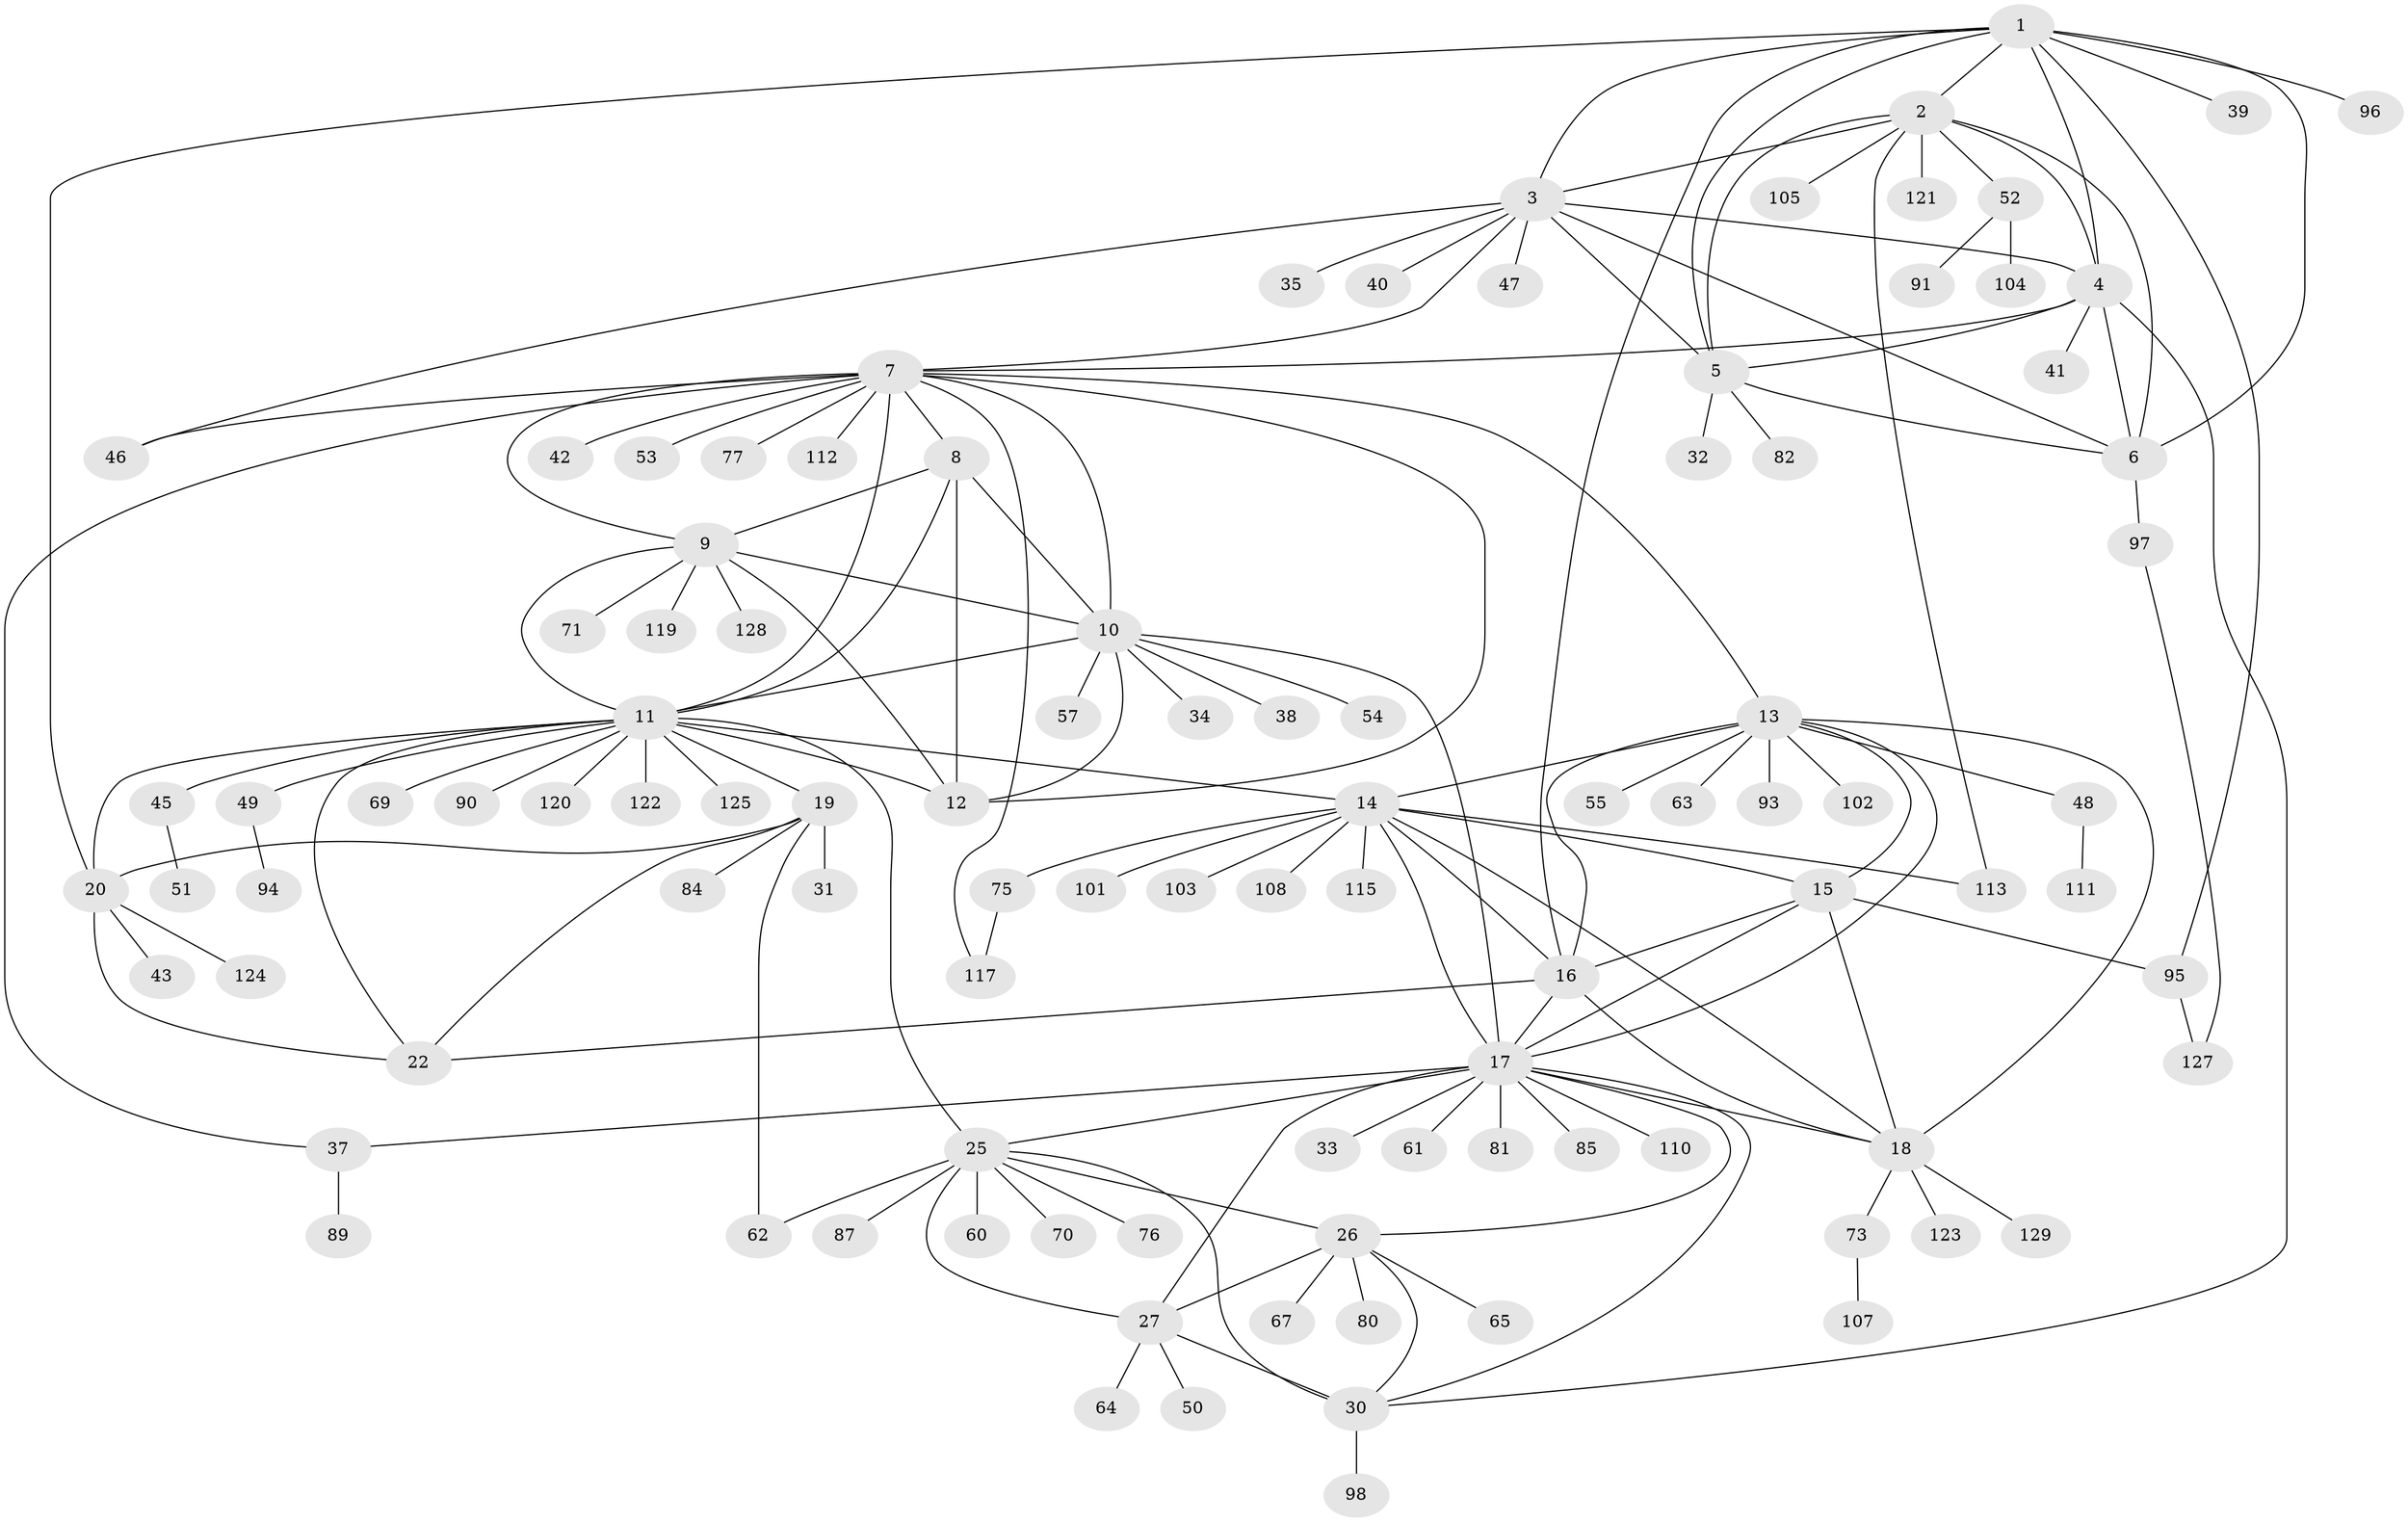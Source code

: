 // Generated by graph-tools (version 1.1) at 2025/52/02/27/25 19:52:19]
// undirected, 101 vertices, 154 edges
graph export_dot {
graph [start="1"]
  node [color=gray90,style=filled];
  1 [super="+116"];
  2 [super="+118"];
  3 [super="+99"];
  4 [super="+79"];
  5 [super="+92"];
  6;
  7 [super="+72"];
  8;
  9 [super="+109"];
  10 [super="+36"];
  11 [super="+24"];
  12;
  13 [super="+59"];
  14 [super="+83"];
  15 [super="+114"];
  16;
  17 [super="+28"];
  18 [super="+88"];
  19 [super="+23"];
  20 [super="+21"];
  22;
  25 [super="+56"];
  26 [super="+44"];
  27 [super="+29"];
  30 [super="+74"];
  31;
  32;
  33;
  34;
  35;
  37;
  38;
  39 [super="+68"];
  40;
  41;
  42;
  43;
  45 [super="+86"];
  46 [super="+66"];
  47;
  48;
  49;
  50;
  51;
  52 [super="+58"];
  53;
  54;
  55;
  57;
  60;
  61;
  62;
  63;
  64 [super="+100"];
  65;
  67;
  69;
  70 [super="+78"];
  71;
  73;
  75;
  76;
  77;
  80;
  81;
  82;
  84;
  85;
  87;
  89;
  90;
  91;
  93;
  94;
  95 [super="+106"];
  96;
  97;
  98;
  101;
  102;
  103;
  104;
  105;
  107;
  108;
  110;
  111 [super="+126"];
  112;
  113;
  115;
  117;
  119;
  120;
  121;
  122;
  123;
  124;
  125;
  127;
  128;
  129;
  1 -- 2;
  1 -- 3;
  1 -- 4;
  1 -- 5;
  1 -- 6;
  1 -- 16;
  1 -- 39;
  1 -- 95;
  1 -- 96;
  1 -- 20;
  2 -- 3;
  2 -- 4;
  2 -- 5;
  2 -- 6;
  2 -- 52;
  2 -- 105;
  2 -- 113;
  2 -- 121;
  3 -- 4;
  3 -- 5;
  3 -- 6;
  3 -- 35;
  3 -- 40;
  3 -- 46;
  3 -- 47;
  3 -- 7;
  4 -- 5;
  4 -- 6;
  4 -- 7;
  4 -- 30;
  4 -- 41;
  5 -- 6;
  5 -- 32;
  5 -- 82;
  6 -- 97;
  7 -- 8;
  7 -- 9;
  7 -- 10;
  7 -- 11;
  7 -- 12;
  7 -- 13;
  7 -- 37;
  7 -- 42;
  7 -- 53;
  7 -- 77;
  7 -- 117;
  7 -- 112;
  7 -- 46;
  8 -- 9;
  8 -- 10;
  8 -- 11;
  8 -- 12;
  9 -- 10;
  9 -- 11;
  9 -- 12;
  9 -- 71;
  9 -- 119;
  9 -- 128;
  10 -- 11;
  10 -- 12;
  10 -- 34;
  10 -- 38;
  10 -- 54;
  10 -- 17;
  10 -- 57;
  11 -- 12;
  11 -- 49;
  11 -- 125;
  11 -- 69;
  11 -- 90;
  11 -- 45;
  11 -- 19 [weight=2];
  11 -- 20 [weight=2];
  11 -- 22;
  11 -- 120;
  11 -- 25;
  11 -- 122;
  11 -- 14;
  13 -- 14;
  13 -- 15;
  13 -- 16;
  13 -- 17;
  13 -- 18;
  13 -- 48;
  13 -- 55;
  13 -- 63;
  13 -- 102;
  13 -- 93;
  14 -- 15;
  14 -- 16;
  14 -- 17;
  14 -- 18;
  14 -- 75;
  14 -- 101;
  14 -- 103;
  14 -- 108;
  14 -- 115;
  14 -- 113;
  15 -- 16;
  15 -- 17;
  15 -- 18;
  15 -- 95;
  16 -- 17;
  16 -- 18;
  16 -- 22;
  17 -- 18;
  17 -- 37;
  17 -- 33;
  17 -- 110;
  17 -- 81;
  17 -- 61;
  17 -- 85;
  17 -- 25;
  17 -- 26;
  17 -- 27 [weight=2];
  17 -- 30;
  18 -- 73;
  18 -- 123;
  18 -- 129;
  19 -- 20 [weight=4];
  19 -- 22 [weight=2];
  19 -- 62;
  19 -- 84;
  19 -- 31;
  20 -- 22 [weight=2];
  20 -- 124;
  20 -- 43;
  25 -- 26;
  25 -- 27 [weight=2];
  25 -- 30;
  25 -- 60;
  25 -- 62;
  25 -- 70;
  25 -- 76;
  25 -- 87;
  26 -- 27 [weight=2];
  26 -- 30;
  26 -- 65;
  26 -- 67;
  26 -- 80;
  27 -- 30 [weight=2];
  27 -- 64;
  27 -- 50;
  30 -- 98;
  37 -- 89;
  45 -- 51;
  48 -- 111;
  49 -- 94;
  52 -- 91;
  52 -- 104;
  73 -- 107;
  75 -- 117;
  95 -- 127;
  97 -- 127;
}
